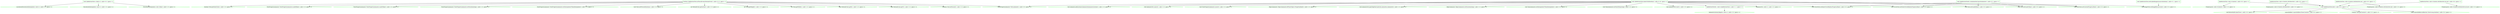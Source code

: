 digraph {
"com.karthik.imager.Recycler.LikeButtonView.<clinit>():void.a14b36a55beefc37c351cdfd4106b4da" [shape=box,label="void LikeButtonView.<clinit>() | calls=0 3 | specs=-1)",color=green,shape=box]
"android.view.animation.AccelerateDecelerateInterpolator.<init>().664619b70318d93ce55ccbd39e392b72" [shape=box,label="AccelerateDecelerateInterpolator.<init>() | calls=1 0 | specs=-1)",color=green,shape=diamond]
"android.animation.AnimatorListenerAdapter.<init>().8e61730aea329fa8e0fb71893b61a1ec" [shape=box,label="AnimatorListenerAdapter.<init>() | calls=2 0 | specs=-1)",color=green,shape=diamond]
"android.animation.AnimatorSet.<init>().26954b3fa2d9f8bc57b1ed85be15a444" [shape=box,label="AnimatorSet.<init>() | calls=1 0 | specs=-1)",color=green,shape=diamond]
"android.view.animation.DecelerateInterpolator.<init>().01d4aaf0d992d5da020fe39a133cf13e" [shape=box,label="DecelerateInterpolator.<init>() | calls=1 0 | specs=-1)",color=green,shape=diamond]
"android.widget.FrameLayout.<init>(android.content.Context).1c8ebb669b7fc67f353dc7fd97b143aa" [shape=box,label="FrameLayout.<init>(Context) | calls=1 0 | specs=-1)",color=green,shape=diamond]
"com.karthik.imager.Recycler.LikeButtonView.<init>(android.content.Context).616d5c1be5d3b20e5af95a5bc45ed66a" [shape=box,label="LikeButtonView.<init>(Context) | calls=0 6 | specs=-1)",color=green,shape=box]
"android.widget.FrameLayout.<init>(android.content.Context,android.util.AttributeSet).e60118343c54cdc3b58f0c4ec362cc58" [shape=box,label="FrameLayout.<init>(Context,AttributeSet) | calls=1 0 | specs=-1)",color=green,shape=diamond]
"com.karthik.imager.Recycler.LikeButtonView.<init>(android.content.Context,android.util.AttributeSet).7e89575a69340c6c7849724008fe26bc" [shape=box,label="LikeButtonView.<init>(Context,AttributeSet) | calls=0 6 | specs=-1)",color=green,shape=box]
"android.widget.FrameLayout.<init>(android.content.Context,android.util.AttributeSet,int).357134387923b1106a32e43be55f4874" [shape=box,label="FrameLayout.<init>(Context,AttributeSet,int) | calls=1 0 | specs=-1)",color=green,shape=diamond]
"com.karthik.imager.Recycler.LikeButtonView.<init>(android.content.Context,android.util.AttributeSet,.9bb74f7f1a4bd58498d1f194ff9e97fe" [shape=box,label="LikeButtonView.<init>(Context,AttributeSet,int) | calls=0 6 | specs=-1)",color=green,shape=box]
"android.widget.FrameLayout.<init>(android.content.Context,android.util.AttributeSet,int,int).4cf277d3fd2cdf6c1113c941b4fc8ff0" [shape=box,label="FrameLayout.<init>(Context,AttributeSet,int,int) | calls=1 0 | specs=-1)",color=green,shape=diamond]
"com.karthik.imager.Recycler.LikeButtonView.<init>(android.content.Context,android.util.AttributeSet,.715c101d42169db3c271b5b963201bef" [shape=box,label="LikeButtonView.<init>(Context,AttributeSet,int,int) | calls=0 6 | specs=-1)",color=green,shape=box]
"com.karthik.imager.Recycler.LikeButtonView$1.<init>(com.karthik.imager.Recycler.LikeButtonView).06ffba3d35e597e5faf8194b8a0e2cf1" [shape=box,label="LikeButtonView$1.<init>(LikeButtonView) | calls=1 1 | specs=-1)",color=green,shape=box]
"android.view.animation.OvershootInterpolator.<init>(float).69dfb597189e02fc90f70b5135deec62" [shape=box,label="OvershootInterpolator.<init>(float) | calls=1 0 | specs=-1)",color=green,shape=diamond]
"com.karthik.imager.Recycler.LikeButtonView.AnimClick(boolean):void.98fe745b546c22be6d7025bbcaf4cad3" [shape=box,label="void LikeButtonView.AnimClick(boolean) | calls=0 19 | specs=-1)",color=green,shape=box]
"android.animation.Animator.addListener(android.animation.Animator$AnimatorListener):void.f07f95bdbfcc0ad890eef754efa352bb" [shape=box,label="void Animator.addListener(Animator$AnimatorListener) | calls=1 0 | specs=-1)",color=green,shape=diamond]
"android.view.View.animate():android.view.ViewPropertyAnimator.41acdb69d0d86f7e396d0f3b5d13311c" [shape=box,label="ViewPropertyAnimator View.animate() | calls=2 0 | specs=-1)",color=green,shape=diamond]
"butterknife.ButterKnife.bind(android.view.View):void.66111c2a4a9ce32f05a8d7c478ebeb3c" [shape=box,label="void ButterKnife.bind(View) | calls=5 0 | specs=-1)",color=green,shape=diamond]
"android.animation.AnimatorSet.cancel():void.65012167d65018035df6fcdd8c31481f" [shape=box,label="void AnimatorSet.cancel() | calls=1 0 | specs=-1)",color=green,shape=diamond]
"android.view.ViewPropertyAnimator.cancel():void.a233bf4c2828cb73d5bdd3d460fc5427" [shape=box,label="void ViewPropertyAnimator.cancel() | calls=1 0 | specs=-1)",color=green,shape=diamond]
"android.view.LayoutInflater.from(android.content.Context):android.view.LayoutInflater.bb6190fb9301f042f33de1599b50c176" [shape=box,label="LayoutInflater LayoutInflater.from(Context) | calls=5 0 | specs=-1)",color=green,shape=diamond]
"android.view.MotionEvent.getAction():int.714d7616d11a4c4bfa3f86d2a15e21ce" [shape=box,label="int MotionEvent.getAction() | calls=1 0 | specs=-1)",color=green,shape=diamond]
"android.view.View.getContext():android.content.Context.89bc9df089b0f0c4354cde24bec4b648" [shape=box,label="Context View.getContext() | calls=5 0 | specs=-1)",color=green,shape=diamond]
"android.view.View.getHeight():int.c675508c046d30d7b89b3609020304b1" [shape=box,label="int View.getHeight() | calls=1 0 | specs=-1)",color=green,shape=diamond]
"android.view.View.getWidth():int.f9605d5964ce5d8586151921bed0f47c" [shape=box,label="int View.getWidth() | calls=1 0 | specs=-1)",color=green,shape=diamond]
"android.view.MotionEvent.getX():float.64781e078bd2a42b04748f2d53f589cd" [shape=box,label="float MotionEvent.getX() | calls=1 0 | specs=-1)",color=green,shape=diamond]
"android.view.MotionEvent.getY():float.b35a466fe41f2599fd5dc8d685e08000" [shape=box,label="float MotionEvent.getY() | calls=1 0 | specs=-1)",color=green,shape=diamond]
"android.view.LayoutInflater.inflate(int,android.view.ViewGroup,boolean):android.view.View.a16c788d0434d6bf1b5122d03d38f21b" [shape=box,label="View LayoutInflater.inflate(int,ViewGroup,boolean) | calls=5 0 | specs=-1)",color=green,shape=diamond]
"com.karthik.imager.Recycler.LikeButtonView.init():void.9672b714ea683065a6ae0ccd7ff851d5" [shape=box,label="void LikeButtonView.init() | calls=4 4 | specs=-1)",color=green,shape=box]
"android.view.View.isPressed():boolean.707152d3caa92fc09f82033386cbd2ac" [shape=box,label="boolean View.isPressed() | calls=1 0 | specs=-1)",color=green,shape=diamond]
"android.animation.ObjectAnimator.ofFloat(java.lang.Object,android.util.Property,float[]):android.ani.6a777c75e095f4ffb7a0a858e2a5c084" [shape=box,label="ObjectAnimator ObjectAnimator.ofFloat(Object,Property,float[]) | calls=1 0 | specs=-1)",color=green,shape=diamond]
"com.karthik.imager.Recycler.LikeButtonView$1.onAnimationCancel(android.animation.Animator):void.5cdfaabf6727497879c8e8b98b230987" [shape=box,label="void LikeButtonView$1.onAnimationCancel(Animator) | calls=0 5 | specs=-1)",color=green,shape=box]
"com.karthik.imager.Recycler.LikeButtonView.onTouchEvent(android.view.MotionEvent):boolean.cce3ddbd87a050de24931a143f3f13d5" [shape=box,label="boolean LikeButtonView.onTouchEvent(MotionEvent) | calls=0 13 | specs=-1)",color=green,shape=box]
"android.view.View.performClick():boolean.c144293491cc4b07f131d7f0c8ffae6c" [shape=box,label="boolean View.performClick() | calls=1 0 | specs=-1)",color=green,shape=diamond]
"android.animation.AnimatorSet.playTogether(android.animation.Animator[]):void.4124b8122f5c7008b10aac7c7df8c84b" [shape=box,label="void AnimatorSet.playTogether(android.animation.Animator[]) | calls=1 0 | specs=-1)",color=green,shape=diamond]
"android.view.ViewPropertyAnimator.scaleX(float):android.view.ViewPropertyAnimator.2eff0d2e585e336181fdc48b2155baa4" [shape=box,label="ViewPropertyAnimator ViewPropertyAnimator.scaleX(float) | calls=1 0 | specs=-1)",color=green,shape=diamond]
"android.view.ViewPropertyAnimator.scaleY(float):android.view.ViewPropertyAnimator.064c30068fef31b6034ae997852941e0" [shape=box,label="ViewPropertyAnimator ViewPropertyAnimator.scaleY(float) | calls=1 0 | specs=-1)",color=green,shape=diamond]
"com.karthik.imager.Recycler.DotsView.setCurrentProgress(float):void.dacaacc4ada92fdaee24448aba7c3c69" [shape=box,label="void DotsView.setCurrentProgress(float) | calls=2 0 | specs=-1)",color=green,shape=diamond]
"android.animation.ObjectAnimator.setDuration(long):android.animation.ObjectAnimator.57a1696523ec7abe26450707bfdc1ebd" [shape=box,label="ObjectAnimator ObjectAnimator.setDuration(long) | calls=1 0 | specs=-1)",color=green,shape=diamond]
"android.view.ViewPropertyAnimator.setDuration(long):android.view.ViewPropertyAnimator.1806d6f53329744eeba88738254cd40b" [shape=box,label="ViewPropertyAnimator ViewPropertyAnimator.setDuration(long) | calls=1 0 | specs=-1)",color=green,shape=diamond]
"android.widget.ImageView.setImageResource(int):void.ed48532ce027cf1b8c2787cd5e1b8147" [shape=box,label="void ImageView.setImageResource(int) | calls=2 0 | specs=-1)",color=green,shape=diamond]
"com.karthik.imager.Recycler.CircleView.setInnerCircleRadiusProgress(float):void.717f35e10a9ca155777a7cd6d3aa6542" [shape=box,label="void CircleView.setInnerCircleRadiusProgress(float) | calls=2 0 | specs=-1)",color=green,shape=diamond]
"android.animation.ValueAnimator.setInterpolator(android.animation.TimeInterpolator):void.1266bd75c4093d792b14875ff6d33d3c" [shape=box,label="void ValueAnimator.setInterpolator(TimeInterpolator) | calls=1 0 | specs=-1)",color=green,shape=diamond]
"android.view.ViewPropertyAnimator.setInterpolator(android.animation.TimeInterpolator):android.view.V.7f95f631abed0696d81ae83f92ae1b06" [shape=box,label="ViewPropertyAnimator ViewPropertyAnimator.setInterpolator(TimeInterpolator) | calls=1 0 | specs=-1)",color=green,shape=diamond]
"com.karthik.imager.Recycler.LikeButtonView.setIsLikedImageresource(boolean):void.6322ba1e69960a11d93235ac274b50b8" [shape=box,label="void LikeButtonView.setIsLikedImageresource(boolean) | calls=0 1 | specs=-1)",color=green,shape=box]
"com.karthik.imager.Recycler.CircleView.setOuterCircleRadiusProgress(float):void.f331962fb6f59978a995af146dc89c3a" [shape=box,label="void CircleView.setOuterCircleRadiusProgress(float) | calls=2 0 | specs=-1)",color=green,shape=diamond]
"android.view.View.setPressed(boolean):void.ba4cc64a6a2b0f438047e9baf6920204" [shape=box,label="void View.setPressed(boolean) | calls=1 0 | specs=-1)",color=green,shape=diamond]
"android.view.View.setScaleX(float):void.d718d8879b5a984205f2dea9dfafe68d" [shape=box,label="void View.setScaleX(float) | calls=2 0 | specs=-1)",color=green,shape=diamond]
"android.view.View.setScaleY(float):void.c97b672e8a6d720fc35f201e474b6669" [shape=box,label="void View.setScaleY(float) | calls=2 0 | specs=-1)",color=green,shape=diamond]
"android.animation.ValueAnimator.setStartDelay(long):void.bb317b679e227f678afcf48def5f2285" [shape=box,label="void ValueAnimator.setStartDelay(long) | calls=1 0 | specs=-1)",color=green,shape=diamond]
"android.animation.AnimatorSet.start():void.a6501b1ddebc67860e2bd3195aed5df7" [shape=box,label="void AnimatorSet.start() | calls=1 0 | specs=-1)",color=green,shape=diamond]
"com.karthik.imager.Recycler.LikeButtonView.setIsLikedImageresource(boolean):void.6322ba1e69960a11d93235ac274b50b8" -> "android.widget.ImageView.setImageResource(int):void.ed48532ce027cf1b8c2787cd5e1b8147"
"com.karthik.imager.Recycler.LikeButtonView.onTouchEvent(android.view.MotionEvent):boolean.cce3ddbd87a050de24931a143f3f13d5" -> "android.view.View.setPressed(boolean):void.ba4cc64a6a2b0f438047e9baf6920204"
"com.karthik.imager.Recycler.LikeButtonView.onTouchEvent(android.view.MotionEvent):boolean.cce3ddbd87a050de24931a143f3f13d5" -> "android.view.ViewPropertyAnimator.setInterpolator(android.animation.TimeInterpolator):android.view.V.7f95f631abed0696d81ae83f92ae1b06"
"com.karthik.imager.Recycler.LikeButtonView.onTouchEvent(android.view.MotionEvent):boolean.cce3ddbd87a050de24931a143f3f13d5" -> "android.view.ViewPropertyAnimator.setDuration(long):android.view.ViewPropertyAnimator.1806d6f53329744eeba88738254cd40b"
"com.karthik.imager.Recycler.LikeButtonView.onTouchEvent(android.view.MotionEvent):boolean.cce3ddbd87a050de24931a143f3f13d5" -> "android.view.ViewPropertyAnimator.scaleY(float):android.view.ViewPropertyAnimator.064c30068fef31b6034ae997852941e0"
"com.karthik.imager.Recycler.LikeButtonView.onTouchEvent(android.view.MotionEvent):boolean.cce3ddbd87a050de24931a143f3f13d5" -> "android.view.ViewPropertyAnimator.scaleX(float):android.view.ViewPropertyAnimator.2eff0d2e585e336181fdc48b2155baa4"
"com.karthik.imager.Recycler.LikeButtonView.onTouchEvent(android.view.MotionEvent):boolean.cce3ddbd87a050de24931a143f3f13d5" -> "android.view.View.performClick():boolean.c144293491cc4b07f131d7f0c8ffae6c"
"com.karthik.imager.Recycler.LikeButtonView.onTouchEvent(android.view.MotionEvent):boolean.cce3ddbd87a050de24931a143f3f13d5" -> "android.view.View.isPressed():boolean.707152d3caa92fc09f82033386cbd2ac"
"com.karthik.imager.Recycler.LikeButtonView.onTouchEvent(android.view.MotionEvent):boolean.cce3ddbd87a050de24931a143f3f13d5" -> "android.view.MotionEvent.getY():float.b35a466fe41f2599fd5dc8d685e08000"
"com.karthik.imager.Recycler.LikeButtonView.onTouchEvent(android.view.MotionEvent):boolean.cce3ddbd87a050de24931a143f3f13d5" -> "android.view.MotionEvent.getX():float.64781e078bd2a42b04748f2d53f589cd"
"com.karthik.imager.Recycler.LikeButtonView.onTouchEvent(android.view.MotionEvent):boolean.cce3ddbd87a050de24931a143f3f13d5" -> "android.view.View.getWidth():int.f9605d5964ce5d8586151921bed0f47c"
"com.karthik.imager.Recycler.LikeButtonView.onTouchEvent(android.view.MotionEvent):boolean.cce3ddbd87a050de24931a143f3f13d5" -> "android.view.View.getHeight():int.c675508c046d30d7b89b3609020304b1"
"com.karthik.imager.Recycler.LikeButtonView.onTouchEvent(android.view.MotionEvent):boolean.cce3ddbd87a050de24931a143f3f13d5" -> "android.view.MotionEvent.getAction():int.714d7616d11a4c4bfa3f86d2a15e21ce"
"com.karthik.imager.Recycler.LikeButtonView.onTouchEvent(android.view.MotionEvent):boolean.cce3ddbd87a050de24931a143f3f13d5" -> "android.view.View.animate():android.view.ViewPropertyAnimator.41acdb69d0d86f7e396d0f3b5d13311c"
"com.karthik.imager.Recycler.LikeButtonView$1.onAnimationCancel(android.animation.Animator):void.5cdfaabf6727497879c8e8b98b230987" -> "android.view.View.setScaleY(float):void.c97b672e8a6d720fc35f201e474b6669"
"com.karthik.imager.Recycler.LikeButtonView$1.onAnimationCancel(android.animation.Animator):void.5cdfaabf6727497879c8e8b98b230987" -> "android.view.View.setScaleX(float):void.d718d8879b5a984205f2dea9dfafe68d"
"com.karthik.imager.Recycler.LikeButtonView$1.onAnimationCancel(android.animation.Animator):void.5cdfaabf6727497879c8e8b98b230987" -> "com.karthik.imager.Recycler.CircleView.setOuterCircleRadiusProgress(float):void.f331962fb6f59978a995af146dc89c3a"
"com.karthik.imager.Recycler.LikeButtonView$1.onAnimationCancel(android.animation.Animator):void.5cdfaabf6727497879c8e8b98b230987" -> "com.karthik.imager.Recycler.CircleView.setInnerCircleRadiusProgress(float):void.717f35e10a9ca155777a7cd6d3aa6542"
"com.karthik.imager.Recycler.LikeButtonView$1.onAnimationCancel(android.animation.Animator):void.5cdfaabf6727497879c8e8b98b230987" -> "com.karthik.imager.Recycler.DotsView.setCurrentProgress(float):void.dacaacc4ada92fdaee24448aba7c3c69"
"com.karthik.imager.Recycler.LikeButtonView.init():void.9672b714ea683065a6ae0ccd7ff851d5" -> "android.view.LayoutInflater.inflate(int,android.view.ViewGroup,boolean):android.view.View.a16c788d0434d6bf1b5122d03d38f21b"
"com.karthik.imager.Recycler.LikeButtonView.init():void.9672b714ea683065a6ae0ccd7ff851d5" -> "android.view.View.getContext():android.content.Context.89bc9df089b0f0c4354cde24bec4b648"
"com.karthik.imager.Recycler.LikeButtonView.init():void.9672b714ea683065a6ae0ccd7ff851d5" -> "android.view.LayoutInflater.from(android.content.Context):android.view.LayoutInflater.bb6190fb9301f042f33de1599b50c176"
"com.karthik.imager.Recycler.LikeButtonView.init():void.9672b714ea683065a6ae0ccd7ff851d5" -> "butterknife.ButterKnife.bind(android.view.View):void.66111c2a4a9ce32f05a8d7c478ebeb3c"
"com.karthik.imager.Recycler.LikeButtonView.AnimClick(boolean):void.98fe745b546c22be6d7025bbcaf4cad3" -> "android.animation.AnimatorSet.start():void.a6501b1ddebc67860e2bd3195aed5df7"
"com.karthik.imager.Recycler.LikeButtonView.AnimClick(boolean):void.98fe745b546c22be6d7025bbcaf4cad3" -> "android.animation.ValueAnimator.setStartDelay(long):void.bb317b679e227f678afcf48def5f2285"
"com.karthik.imager.Recycler.LikeButtonView.AnimClick(boolean):void.98fe745b546c22be6d7025bbcaf4cad3" -> "android.view.View.setScaleY(float):void.c97b672e8a6d720fc35f201e474b6669"
"com.karthik.imager.Recycler.LikeButtonView.AnimClick(boolean):void.98fe745b546c22be6d7025bbcaf4cad3" -> "android.view.View.setScaleX(float):void.d718d8879b5a984205f2dea9dfafe68d"
"com.karthik.imager.Recycler.LikeButtonView.AnimClick(boolean):void.98fe745b546c22be6d7025bbcaf4cad3" -> "com.karthik.imager.Recycler.CircleView.setOuterCircleRadiusProgress(float):void.f331962fb6f59978a995af146dc89c3a"
"com.karthik.imager.Recycler.LikeButtonView.AnimClick(boolean):void.98fe745b546c22be6d7025bbcaf4cad3" -> "android.animation.ValueAnimator.setInterpolator(android.animation.TimeInterpolator):void.1266bd75c4093d792b14875ff6d33d3c"
"com.karthik.imager.Recycler.LikeButtonView.AnimClick(boolean):void.98fe745b546c22be6d7025bbcaf4cad3" -> "com.karthik.imager.Recycler.CircleView.setInnerCircleRadiusProgress(float):void.717f35e10a9ca155777a7cd6d3aa6542"
"com.karthik.imager.Recycler.LikeButtonView.AnimClick(boolean):void.98fe745b546c22be6d7025bbcaf4cad3" -> "android.widget.ImageView.setImageResource(int):void.ed48532ce027cf1b8c2787cd5e1b8147"
"com.karthik.imager.Recycler.LikeButtonView.AnimClick(boolean):void.98fe745b546c22be6d7025bbcaf4cad3" -> "android.animation.ObjectAnimator.setDuration(long):android.animation.ObjectAnimator.57a1696523ec7abe26450707bfdc1ebd"
"com.karthik.imager.Recycler.LikeButtonView.AnimClick(boolean):void.98fe745b546c22be6d7025bbcaf4cad3" -> "com.karthik.imager.Recycler.DotsView.setCurrentProgress(float):void.dacaacc4ada92fdaee24448aba7c3c69"
"com.karthik.imager.Recycler.LikeButtonView.AnimClick(boolean):void.98fe745b546c22be6d7025bbcaf4cad3" -> "android.animation.AnimatorSet.playTogether(android.animation.Animator[]):void.4124b8122f5c7008b10aac7c7df8c84b"
"com.karthik.imager.Recycler.LikeButtonView.AnimClick(boolean):void.98fe745b546c22be6d7025bbcaf4cad3" -> "android.animation.ObjectAnimator.ofFloat(java.lang.Object,android.util.Property,float[]):android.ani.6a777c75e095f4ffb7a0a858e2a5c084"
"com.karthik.imager.Recycler.LikeButtonView.AnimClick(boolean):void.98fe745b546c22be6d7025bbcaf4cad3" -> "android.view.ViewPropertyAnimator.cancel():void.a233bf4c2828cb73d5bdd3d460fc5427"
"com.karthik.imager.Recycler.LikeButtonView.AnimClick(boolean):void.98fe745b546c22be6d7025bbcaf4cad3" -> "android.animation.AnimatorSet.cancel():void.65012167d65018035df6fcdd8c31481f"
"com.karthik.imager.Recycler.LikeButtonView.AnimClick(boolean):void.98fe745b546c22be6d7025bbcaf4cad3" -> "android.view.View.animate():android.view.ViewPropertyAnimator.41acdb69d0d86f7e396d0f3b5d13311c"
"com.karthik.imager.Recycler.LikeButtonView.AnimClick(boolean):void.98fe745b546c22be6d7025bbcaf4cad3" -> "android.animation.Animator.addListener(android.animation.Animator$AnimatorListener):void.f07f95bdbfcc0ad890eef754efa352bb"
"com.karthik.imager.Recycler.LikeButtonView.AnimClick(boolean):void.98fe745b546c22be6d7025bbcaf4cad3" -> "com.karthik.imager.Recycler.LikeButtonView$1.<init>(com.karthik.imager.Recycler.LikeButtonView).06ffba3d35e597e5faf8194b8a0e2cf1"
"com.karthik.imager.Recycler.LikeButtonView.AnimClick(boolean):void.98fe745b546c22be6d7025bbcaf4cad3" -> "android.animation.AnimatorSet.<init>().26954b3fa2d9f8bc57b1ed85be15a444"
"com.karthik.imager.Recycler.LikeButtonView$1.<init>(com.karthik.imager.Recycler.LikeButtonView).06ffba3d35e597e5faf8194b8a0e2cf1" -> "android.animation.AnimatorListenerAdapter.<init>().8e61730aea329fa8e0fb71893b61a1ec"
"com.karthik.imager.Recycler.LikeButtonView.<init>(android.content.Context,android.util.AttributeSet,.715c101d42169db3c271b5b963201bef" -> "com.karthik.imager.Recycler.LikeButtonView.init():void.9672b714ea683065a6ae0ccd7ff851d5"
"com.karthik.imager.Recycler.LikeButtonView.<init>(android.content.Context,android.util.AttributeSet,.715c101d42169db3c271b5b963201bef" -> "android.widget.FrameLayout.<init>(android.content.Context,android.util.AttributeSet,int,int).4cf277d3fd2cdf6c1113c941b4fc8ff0"
"com.karthik.imager.Recycler.LikeButtonView.<init>(android.content.Context,android.util.AttributeSet,.9bb74f7f1a4bd58498d1f194ff9e97fe" -> "com.karthik.imager.Recycler.LikeButtonView.init():void.9672b714ea683065a6ae0ccd7ff851d5"
"com.karthik.imager.Recycler.LikeButtonView.<init>(android.content.Context,android.util.AttributeSet,.9bb74f7f1a4bd58498d1f194ff9e97fe" -> "android.widget.FrameLayout.<init>(android.content.Context,android.util.AttributeSet,int).357134387923b1106a32e43be55f4874"
"com.karthik.imager.Recycler.LikeButtonView.<init>(android.content.Context,android.util.AttributeSet).7e89575a69340c6c7849724008fe26bc" -> "com.karthik.imager.Recycler.LikeButtonView.init():void.9672b714ea683065a6ae0ccd7ff851d5"
"com.karthik.imager.Recycler.LikeButtonView.<init>(android.content.Context,android.util.AttributeSet).7e89575a69340c6c7849724008fe26bc" -> "android.widget.FrameLayout.<init>(android.content.Context,android.util.AttributeSet).e60118343c54cdc3b58f0c4ec362cc58"
"com.karthik.imager.Recycler.LikeButtonView.<init>(android.content.Context).616d5c1be5d3b20e5af95a5bc45ed66a" -> "com.karthik.imager.Recycler.LikeButtonView.init():void.9672b714ea683065a6ae0ccd7ff851d5"
"com.karthik.imager.Recycler.LikeButtonView.<init>(android.content.Context).616d5c1be5d3b20e5af95a5bc45ed66a" -> "android.widget.FrameLayout.<init>(android.content.Context).1c8ebb669b7fc67f353dc7fd97b143aa"
"com.karthik.imager.Recycler.LikeButtonView.<clinit>():void.a14b36a55beefc37c351cdfd4106b4da" -> "android.view.animation.OvershootInterpolator.<init>(float).69dfb597189e02fc90f70b5135deec62"
"com.karthik.imager.Recycler.LikeButtonView.<clinit>():void.a14b36a55beefc37c351cdfd4106b4da" -> "android.view.animation.DecelerateInterpolator.<init>().01d4aaf0d992d5da020fe39a133cf13e"
"com.karthik.imager.Recycler.LikeButtonView.<clinit>():void.a14b36a55beefc37c351cdfd4106b4da" -> "android.view.animation.AccelerateDecelerateInterpolator.<init>().664619b70318d93ce55ccbd39e392b72"
}

